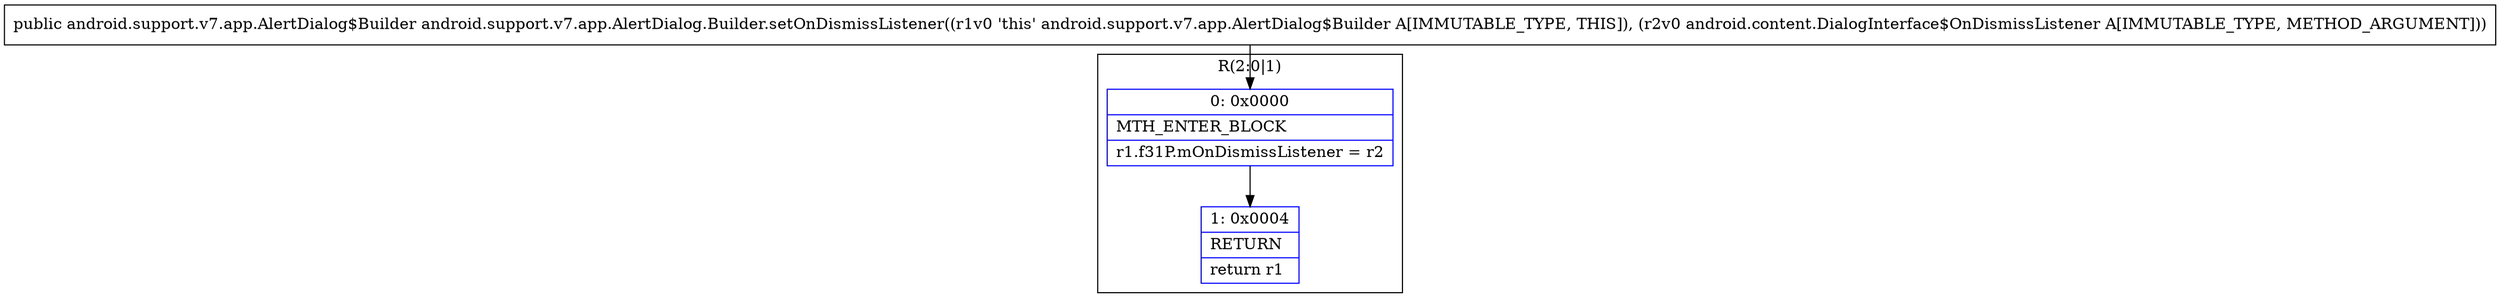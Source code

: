 digraph "CFG forandroid.support.v7.app.AlertDialog.Builder.setOnDismissListener(Landroid\/content\/DialogInterface$OnDismissListener;)Landroid\/support\/v7\/app\/AlertDialog$Builder;" {
subgraph cluster_Region_1357437469 {
label = "R(2:0|1)";
node [shape=record,color=blue];
Node_0 [shape=record,label="{0\:\ 0x0000|MTH_ENTER_BLOCK\l|r1.f31P.mOnDismissListener = r2\l}"];
Node_1 [shape=record,label="{1\:\ 0x0004|RETURN\l|return r1\l}"];
}
MethodNode[shape=record,label="{public android.support.v7.app.AlertDialog$Builder android.support.v7.app.AlertDialog.Builder.setOnDismissListener((r1v0 'this' android.support.v7.app.AlertDialog$Builder A[IMMUTABLE_TYPE, THIS]), (r2v0 android.content.DialogInterface$OnDismissListener A[IMMUTABLE_TYPE, METHOD_ARGUMENT])) }"];
MethodNode -> Node_0;
Node_0 -> Node_1;
}

